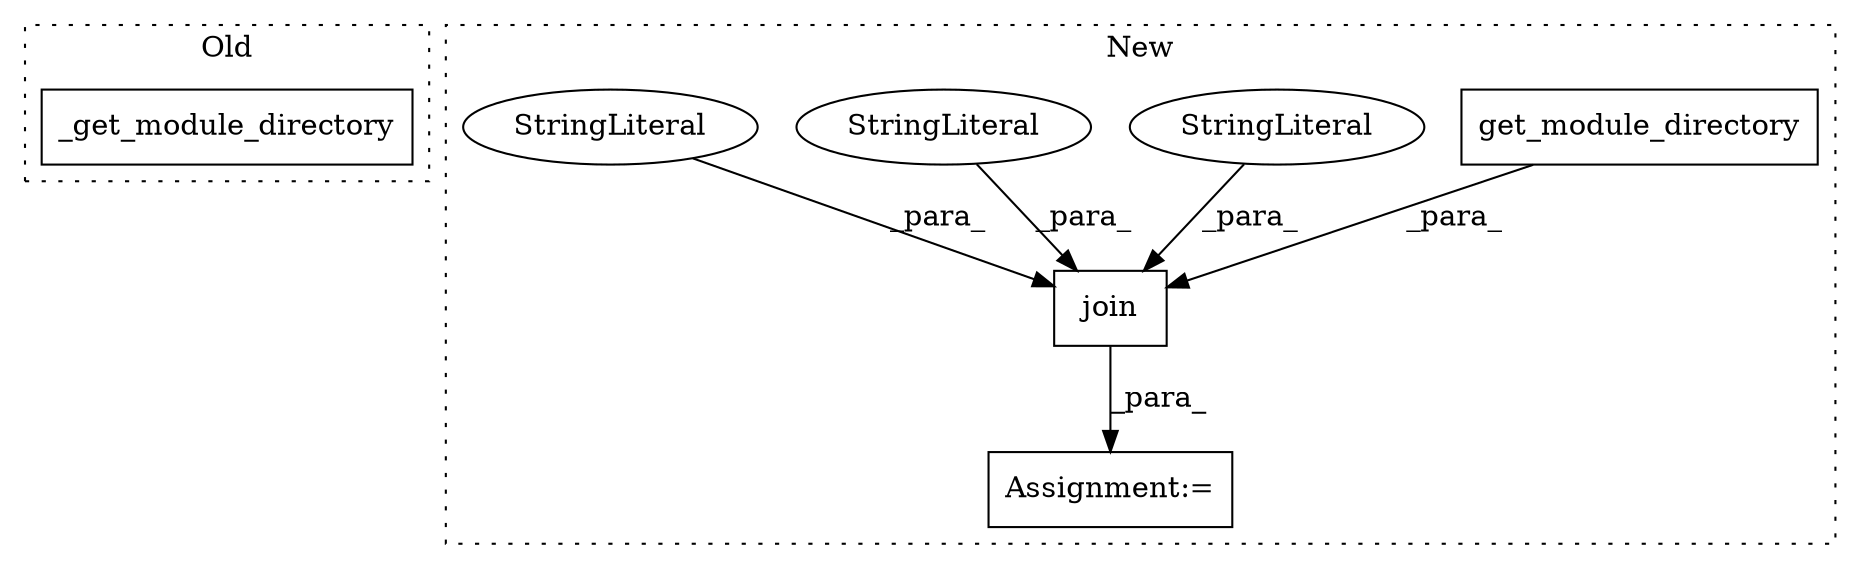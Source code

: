 digraph G {
subgraph cluster0 {
1 [label="_get_module_directory" a="32" s="9874" l="23" shape="box"];
label = "Old";
style="dotted";
}
subgraph cluster1 {
2 [label="get_module_directory" a="32" s="5283" l="22" shape="box"];
3 [label="join" a="32" s="5278,5348" l="5,1" shape="box"];
4 [label="StringLiteral" a="45" s="5327" l="10" shape="ellipse"];
5 [label="StringLiteral" a="45" s="5338" l="10" shape="ellipse"];
6 [label="StringLiteral" a="45" s="5306" l="20" shape="ellipse"];
7 [label="Assignment:=" a="7" s="5277" l="1" shape="box"];
label = "New";
style="dotted";
}
2 -> 3 [label="_para_"];
3 -> 7 [label="_para_"];
4 -> 3 [label="_para_"];
5 -> 3 [label="_para_"];
6 -> 3 [label="_para_"];
}